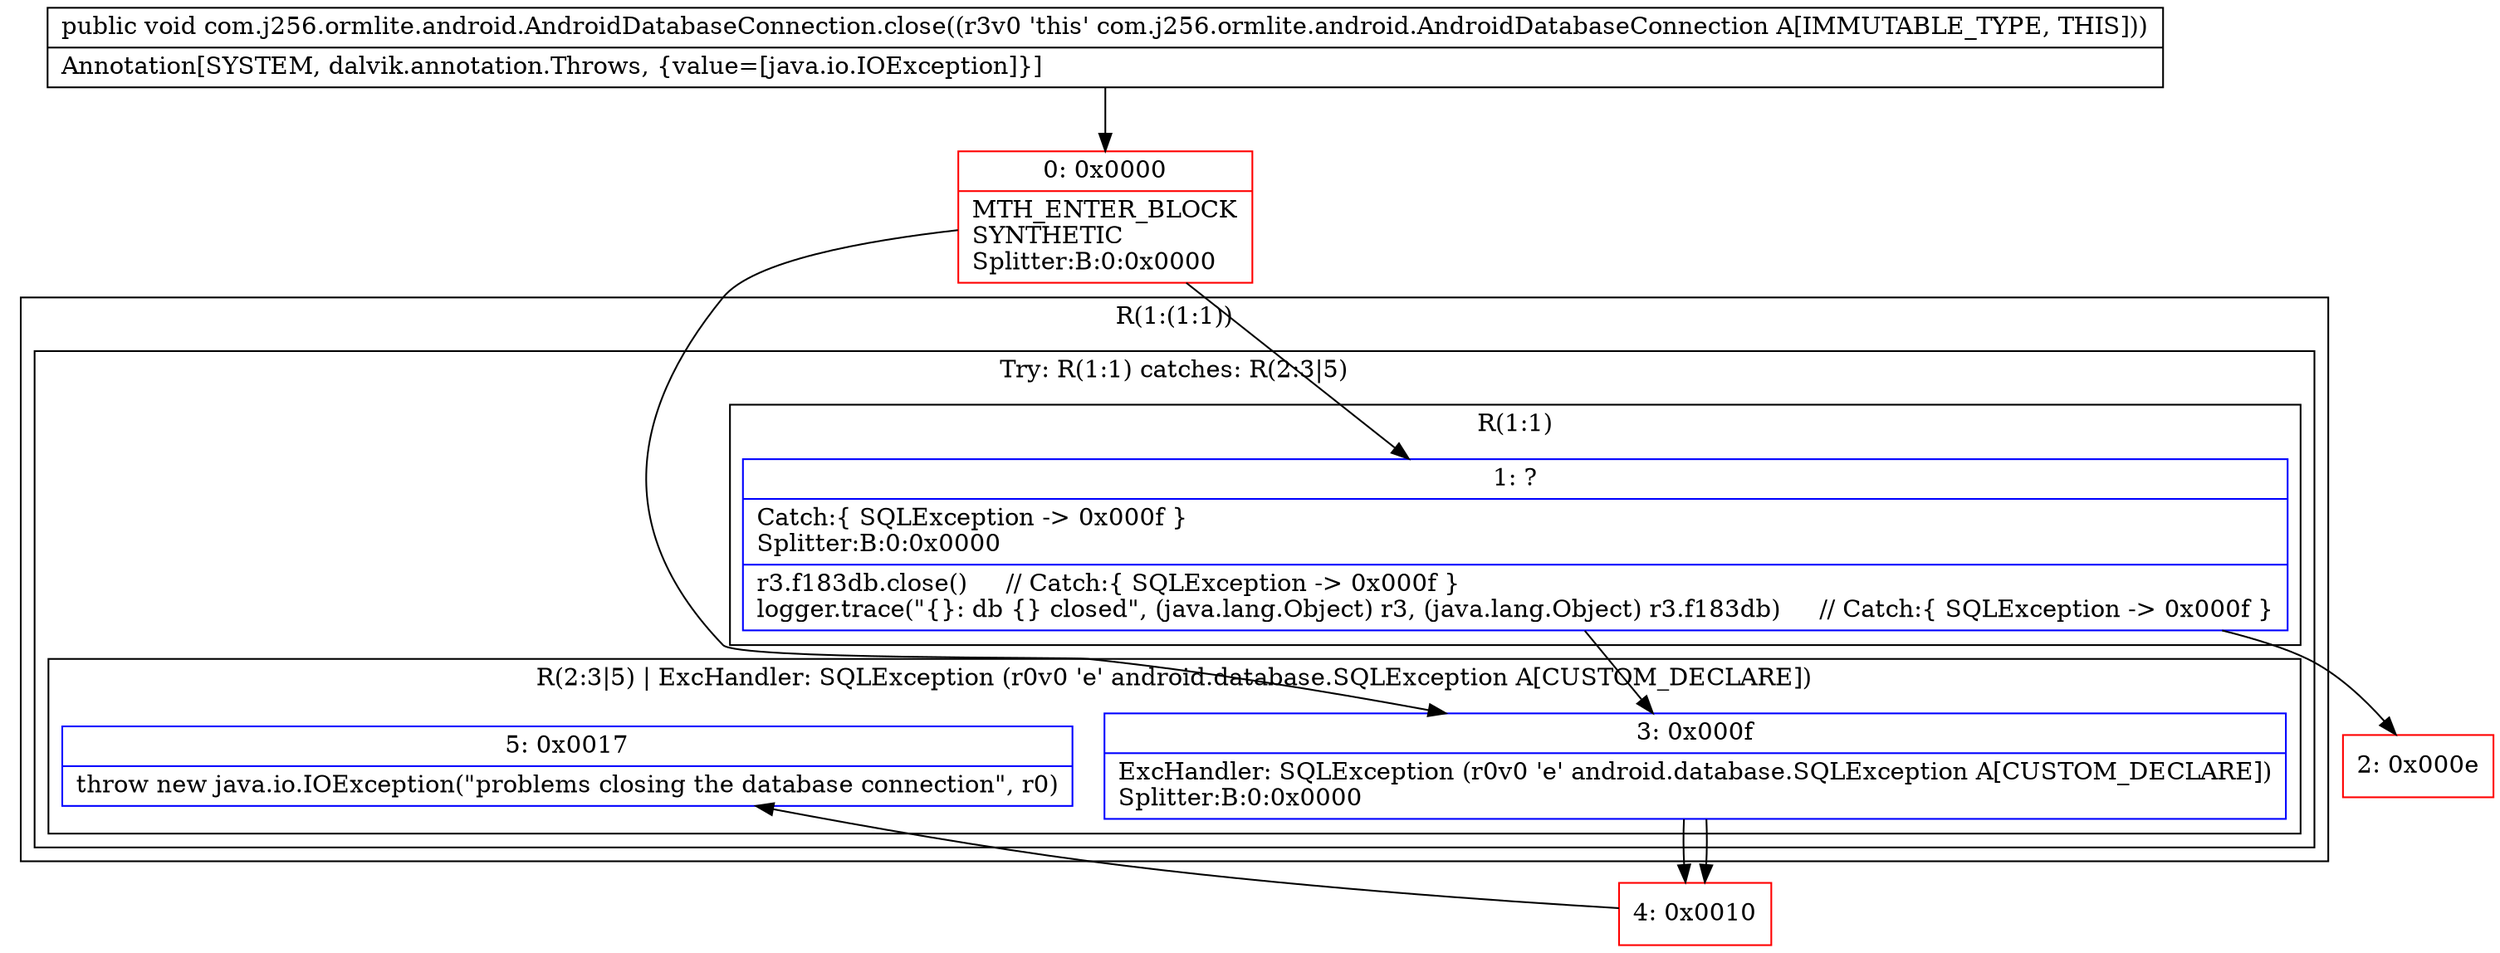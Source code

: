 digraph "CFG forcom.j256.ormlite.android.AndroidDatabaseConnection.close()V" {
subgraph cluster_Region_1794508940 {
label = "R(1:(1:1))";
node [shape=record,color=blue];
subgraph cluster_TryCatchRegion_690179412 {
label = "Try: R(1:1) catches: R(2:3|5)";
node [shape=record,color=blue];
subgraph cluster_Region_664069415 {
label = "R(1:1)";
node [shape=record,color=blue];
Node_1 [shape=record,label="{1\:\ ?|Catch:\{ SQLException \-\> 0x000f \}\lSplitter:B:0:0x0000\l|r3.f183db.close()     \/\/ Catch:\{ SQLException \-\> 0x000f \}\llogger.trace(\"\{\}: db \{\} closed\", (java.lang.Object) r3, (java.lang.Object) r3.f183db)     \/\/ Catch:\{ SQLException \-\> 0x000f \}\l}"];
}
subgraph cluster_Region_1514038265 {
label = "R(2:3|5) | ExcHandler: SQLException (r0v0 'e' android.database.SQLException A[CUSTOM_DECLARE])\l";
node [shape=record,color=blue];
Node_3 [shape=record,label="{3\:\ 0x000f|ExcHandler: SQLException (r0v0 'e' android.database.SQLException A[CUSTOM_DECLARE])\lSplitter:B:0:0x0000\l}"];
Node_5 [shape=record,label="{5\:\ 0x0017|throw new java.io.IOException(\"problems closing the database connection\", r0)\l}"];
}
}
}
subgraph cluster_Region_1514038265 {
label = "R(2:3|5) | ExcHandler: SQLException (r0v0 'e' android.database.SQLException A[CUSTOM_DECLARE])\l";
node [shape=record,color=blue];
Node_3 [shape=record,label="{3\:\ 0x000f|ExcHandler: SQLException (r0v0 'e' android.database.SQLException A[CUSTOM_DECLARE])\lSplitter:B:0:0x0000\l}"];
Node_5 [shape=record,label="{5\:\ 0x0017|throw new java.io.IOException(\"problems closing the database connection\", r0)\l}"];
}
Node_0 [shape=record,color=red,label="{0\:\ 0x0000|MTH_ENTER_BLOCK\lSYNTHETIC\lSplitter:B:0:0x0000\l}"];
Node_2 [shape=record,color=red,label="{2\:\ 0x000e}"];
Node_4 [shape=record,color=red,label="{4\:\ 0x0010}"];
MethodNode[shape=record,label="{public void com.j256.ormlite.android.AndroidDatabaseConnection.close((r3v0 'this' com.j256.ormlite.android.AndroidDatabaseConnection A[IMMUTABLE_TYPE, THIS]))  | Annotation[SYSTEM, dalvik.annotation.Throws, \{value=[java.io.IOException]\}]\l}"];
MethodNode -> Node_0;
Node_1 -> Node_2;
Node_1 -> Node_3;
Node_3 -> Node_4;
Node_3 -> Node_4;
Node_0 -> Node_1;
Node_0 -> Node_3;
Node_4 -> Node_5;
}


